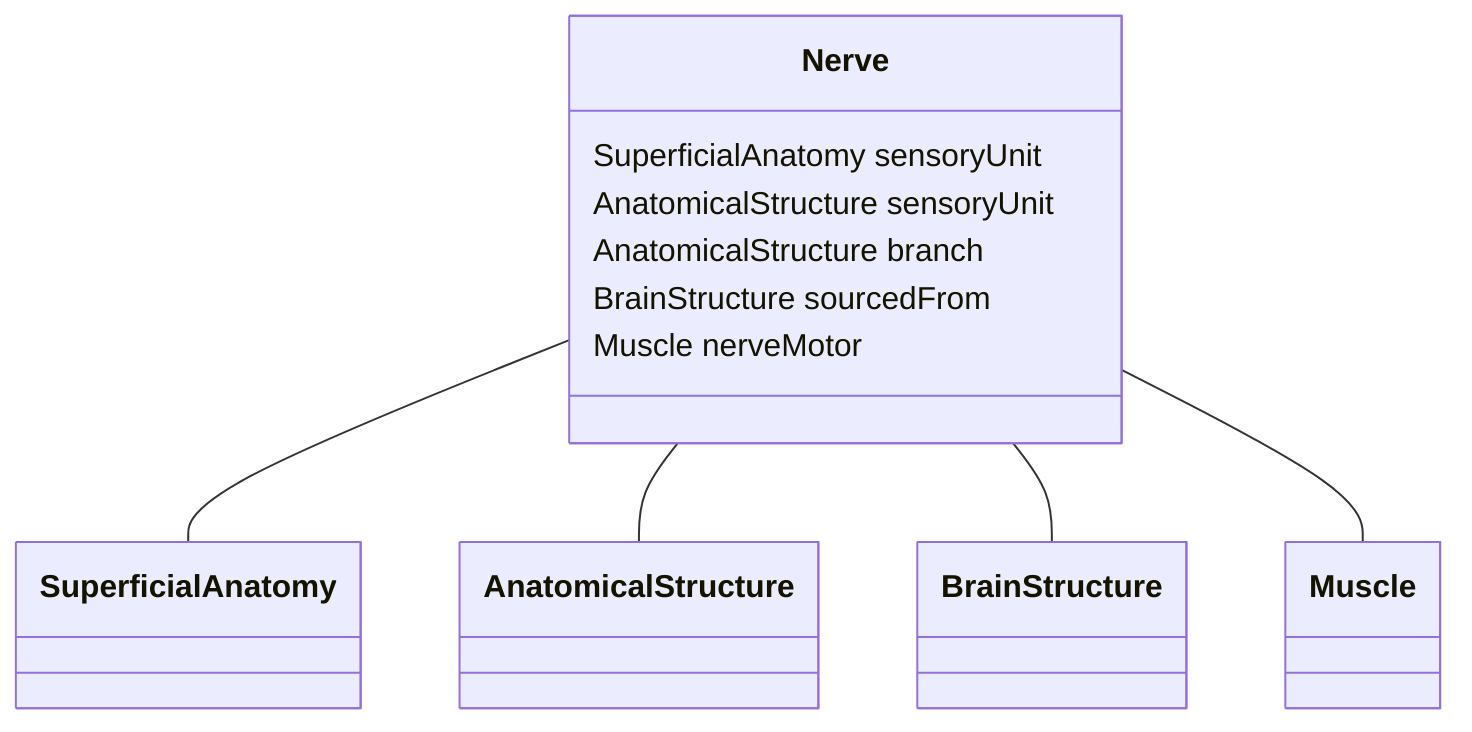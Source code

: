 classDiagram
  Nerve -- SuperficialAnatomy
  Nerve -- AnatomicalStructure
  Nerve -- BrainStructure
  Nerve -- Muscle


class Nerve {

  SuperficialAnatomy sensoryUnit
  AnatomicalStructure sensoryUnit
  AnatomicalStructure branch
  BrainStructure sourcedFrom
  Muscle nerveMotor

 }